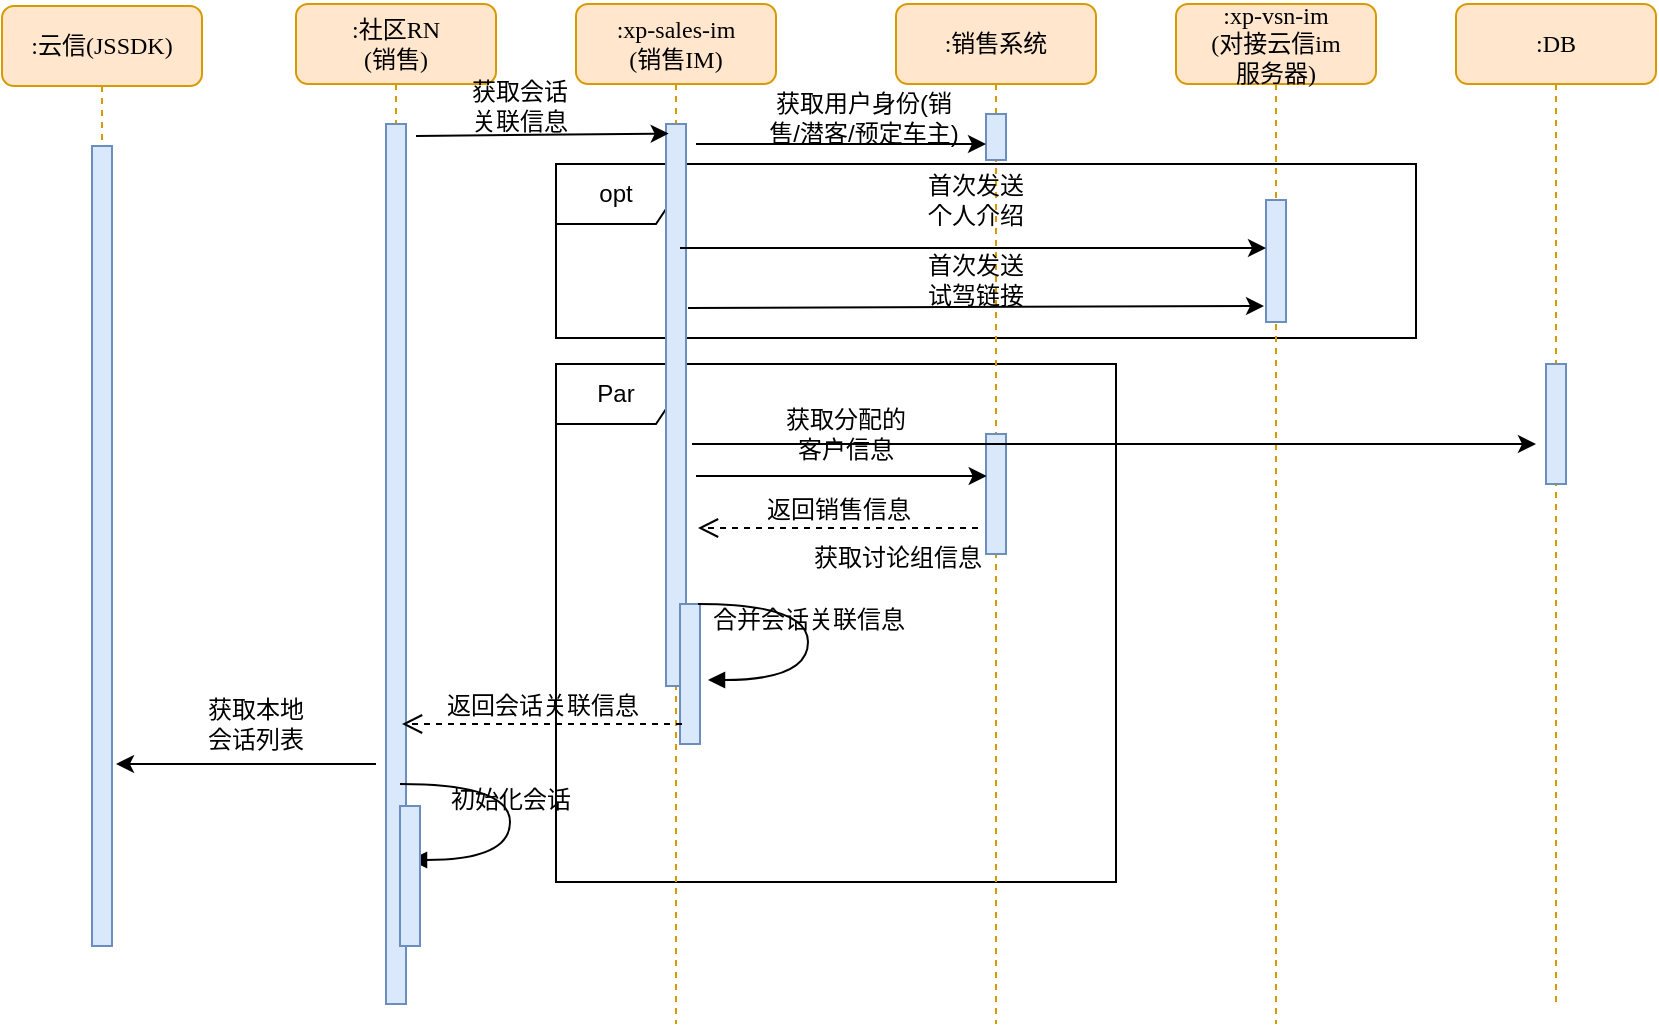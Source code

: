 <mxfile version="12.4.3" type="github" pages="1"><diagram name="Page-1" id="13e1069c-82ec-6db2-03f1-153e76fe0fe0"><mxGraphModel dx="1873" dy="378" grid="1" gridSize="10" guides="1" tooltips="1" connect="1" arrows="1" fold="1" page="1" pageScale="1" pageWidth="1100" pageHeight="850" background="#ffffff" math="0" shadow="0"><root><mxCell id="0"/><mxCell id="1" parent="0"/><mxCell id="SCf--bu4-dqeZi4qSqdn-31" value="opt" style="shape=umlFrame;whiteSpace=wrap;html=1;" parent="1" vertex="1"><mxGeometry x="230" y="160" width="430" height="87" as="geometry"/></mxCell><mxCell id="SCf--bu4-dqeZi4qSqdn-1" value="Par" style="shape=umlFrame;whiteSpace=wrap;html=1;" parent="1" vertex="1"><mxGeometry x="230" y="260" width="280" height="259" as="geometry"/></mxCell><mxCell id="7baba1c4bc27f4b0-2" value=":xp-sales-im&lt;br&gt;(销售IM)" style="shape=umlLifeline;perimeter=lifelinePerimeter;whiteSpace=wrap;html=1;container=1;collapsible=0;recursiveResize=0;outlineConnect=0;rounded=1;shadow=0;comic=0;labelBackgroundColor=none;strokeWidth=1;fontFamily=Verdana;fontSize=12;align=center;fillColor=#ffe6cc;strokeColor=#d79b00;" parent="1" vertex="1"><mxGeometry x="240" y="80" width="100" height="510" as="geometry"/></mxCell><mxCell id="SCf--bu4-dqeZi4qSqdn-6" value="" style="html=1;points=[];perimeter=orthogonalPerimeter;rounded=0;shadow=0;comic=0;labelBackgroundColor=none;strokeWidth=1;fontFamily=Verdana;fontSize=12;align=center;fillColor=#dae8fc;strokeColor=#6c8ebf;" parent="7baba1c4bc27f4b0-2" vertex="1"><mxGeometry x="45" y="60" width="10" height="281" as="geometry"/></mxCell><mxCell id="7baba1c4bc27f4b0-3" value=":销售系统" style="shape=umlLifeline;perimeter=lifelinePerimeter;whiteSpace=wrap;html=1;container=1;collapsible=0;recursiveResize=0;outlineConnect=0;rounded=1;shadow=0;comic=0;labelBackgroundColor=none;strokeWidth=1;fontFamily=Verdana;fontSize=12;align=center;fillColor=#ffe6cc;strokeColor=#d79b00;" parent="1" vertex="1"><mxGeometry x="400" y="80" width="100" height="510" as="geometry"/></mxCell><mxCell id="7baba1c4bc27f4b0-13" value="" style="html=1;points=[];perimeter=orthogonalPerimeter;rounded=0;shadow=0;comic=0;labelBackgroundColor=none;strokeWidth=1;fontFamily=Verdana;fontSize=12;align=center;fillColor=#dae8fc;strokeColor=#6c8ebf;" parent="7baba1c4bc27f4b0-3" vertex="1"><mxGeometry x="45" y="215" width="10" height="60" as="geometry"/></mxCell><mxCell id="SCf--bu4-dqeZi4qSqdn-33" value="" style="html=1;points=[];perimeter=orthogonalPerimeter;rounded=0;shadow=0;comic=0;labelBackgroundColor=none;strokeWidth=1;fontFamily=Verdana;fontSize=12;align=center;fillColor=#dae8fc;strokeColor=#6c8ebf;" parent="7baba1c4bc27f4b0-3" vertex="1"><mxGeometry x="45" y="55" width="10" height="23" as="geometry"/></mxCell><mxCell id="7baba1c4bc27f4b0-4" value=":xp-vsn-im&lt;br&gt;(对接云信im&lt;br&gt;服务器)" style="shape=umlLifeline;perimeter=lifelinePerimeter;whiteSpace=wrap;html=1;container=1;collapsible=0;recursiveResize=0;outlineConnect=0;rounded=1;shadow=0;comic=0;labelBackgroundColor=none;strokeWidth=1;fontFamily=Verdana;fontSize=12;align=center;fillColor=#ffe6cc;strokeColor=#d79b00;" parent="1" vertex="1"><mxGeometry x="540" y="80" width="100" height="510" as="geometry"/></mxCell><mxCell id="7baba1c4bc27f4b0-16" value="" style="html=1;points=[];perimeter=orthogonalPerimeter;rounded=0;shadow=0;comic=0;labelBackgroundColor=none;strokeWidth=1;fontFamily=Verdana;fontSize=12;align=center;fillColor=#dae8fc;strokeColor=#6c8ebf;" parent="7baba1c4bc27f4b0-4" vertex="1"><mxGeometry x="45" y="98" width="10" height="61" as="geometry"/></mxCell><mxCell id="7baba1c4bc27f4b0-5" value=":DB" style="shape=umlLifeline;perimeter=lifelinePerimeter;whiteSpace=wrap;html=1;container=1;collapsible=0;recursiveResize=0;outlineConnect=0;rounded=1;shadow=0;comic=0;labelBackgroundColor=none;strokeWidth=1;fontFamily=Verdana;fontSize=12;align=center;fillColor=#ffe6cc;strokeColor=#d79b00;" parent="1" vertex="1"><mxGeometry x="680" y="80" width="100" height="500" as="geometry"/></mxCell><mxCell id="7baba1c4bc27f4b0-8" value=":社区RN&lt;br&gt;(销售)" style="shape=umlLifeline;perimeter=lifelinePerimeter;whiteSpace=wrap;html=1;container=1;collapsible=0;recursiveResize=0;outlineConnect=0;rounded=1;shadow=0;comic=0;labelBackgroundColor=none;strokeWidth=1;fontFamily=Verdana;fontSize=12;align=center;fillColor=#ffe6cc;strokeColor=#d79b00;" parent="1" vertex="1"><mxGeometry x="100" y="80" width="100" height="500" as="geometry"/></mxCell><mxCell id="7baba1c4bc27f4b0-9" value="" style="html=1;points=[];perimeter=orthogonalPerimeter;rounded=0;shadow=0;comic=0;labelBackgroundColor=none;strokeWidth=1;fontFamily=Verdana;fontSize=12;align=center;fillColor=#dae8fc;strokeColor=#6c8ebf;" parent="7baba1c4bc27f4b0-8" vertex="1"><mxGeometry x="45" y="60" width="10" height="440" as="geometry"/></mxCell><mxCell id="7baba1c4bc27f4b0-19" value="" style="html=1;points=[];perimeter=orthogonalPerimeter;rounded=0;shadow=0;comic=0;labelBackgroundColor=none;strokeWidth=1;fontFamily=Verdana;fontSize=12;align=center;fillColor=#dae8fc;strokeColor=#6c8ebf;" parent="1" vertex="1"><mxGeometry x="725" y="260" width="10" height="60" as="geometry"/></mxCell><mxCell id="_tAtlndqi4DHkHifaJOw-4" value="返回销售信息" style="html=1;verticalAlign=bottom;endArrow=open;dashed=1;endSize=8;labelBackgroundColor=none;fontFamily=Verdana;fontSize=12;edgeStyle=elbowEdgeStyle;elbow=vertical;" parent="1" edge="1"><mxGeometry relative="1" as="geometry"><mxPoint x="301" y="342" as="targetPoint"/><Array as="points"><mxPoint x="379" y="342"/><mxPoint x="409" y="342"/></Array><mxPoint x="441" y="342" as="sourcePoint"/></mxGeometry></mxCell><mxCell id="ZvRYTC18ovLtI7Ebb16t-18" value="初始化会话" style="html=1;verticalAlign=bottom;endArrow=block;labelBackgroundColor=none;fontFamily=Verdana;fontSize=12;elbow=vertical;edgeStyle=orthogonalEdgeStyle;curved=1;entryX=1;entryY=0.286;entryPerimeter=0;exitX=1.038;exitY=0.345;exitPerimeter=0;" parent="1" edge="1"><mxGeometry relative="1" as="geometry"><mxPoint x="152" y="470" as="sourcePoint"/><mxPoint x="157" y="508" as="targetPoint"/><Array as="points"><mxPoint x="207" y="470"/><mxPoint x="207" y="508"/></Array></mxGeometry></mxCell><mxCell id="ZvRYTC18ovLtI7Ebb16t-20" value="" style="html=1;points=[];perimeter=orthogonalPerimeter;rounded=0;shadow=0;comic=0;labelBackgroundColor=none;strokeWidth=1;fontFamily=Verdana;fontSize=12;align=center;fillColor=#dae8fc;strokeColor=#6c8ebf;" parent="1" vertex="1"><mxGeometry x="152" y="481" width="10" height="70" as="geometry"/></mxCell><mxCell id="ZvRYTC18ovLtI7Ebb16t-30" value=":云信(JSSDK)" style="shape=umlLifeline;perimeter=lifelinePerimeter;whiteSpace=wrap;html=1;container=1;collapsible=0;recursiveResize=0;outlineConnect=0;rounded=1;shadow=0;comic=0;labelBackgroundColor=none;strokeWidth=1;fontFamily=Verdana;fontSize=12;align=center;fillColor=#ffe6cc;strokeColor=#d79b00;" parent="1" vertex="1"><mxGeometry x="-47" y="81" width="100" height="470" as="geometry"/></mxCell><mxCell id="ZvRYTC18ovLtI7Ebb16t-31" value="" style="html=1;points=[];perimeter=orthogonalPerimeter;rounded=0;shadow=0;comic=0;labelBackgroundColor=none;strokeWidth=1;fontFamily=Verdana;fontSize=12;align=center;fillColor=#dae8fc;strokeColor=#6c8ebf;" parent="ZvRYTC18ovLtI7Ebb16t-30" vertex="1"><mxGeometry x="45" y="70" width="10" height="400" as="geometry"/></mxCell><mxCell id="SCf--bu4-dqeZi4qSqdn-8" value="" style="endArrow=classic;html=1;entryX=0.133;entryY=0.45;entryDx=0;entryDy=0;entryPerimeter=0;" parent="1" edge="1"><mxGeometry width="50" height="50" relative="1" as="geometry"><mxPoint x="300" y="316" as="sourcePoint"/><mxPoint x="445.33" y="316" as="targetPoint"/></mxGeometry></mxCell><mxCell id="SCf--bu4-dqeZi4qSqdn-10" value="获取分配的客户信息" style="text;html=1;strokeColor=none;fillColor=none;align=center;verticalAlign=middle;whiteSpace=wrap;rounded=0;" parent="1" vertex="1"><mxGeometry x="340" y="285" width="70" height="20" as="geometry"/></mxCell><mxCell id="SCf--bu4-dqeZi4qSqdn-16" value="" style="html=1;points=[];perimeter=orthogonalPerimeter;rounded=0;shadow=0;comic=0;labelBackgroundColor=none;strokeWidth=1;fontFamily=Verdana;fontSize=12;align=center;fillColor=#dae8fc;strokeColor=#6c8ebf;" parent="1" vertex="1"><mxGeometry x="292" y="380" width="10" height="70" as="geometry"/></mxCell><mxCell id="SCf--bu4-dqeZi4qSqdn-17" value="合并会话关联信息" style="html=1;verticalAlign=bottom;endArrow=block;labelBackgroundColor=none;fontFamily=Verdana;fontSize=12;elbow=vertical;edgeStyle=orthogonalEdgeStyle;curved=1;entryX=1;entryY=0.286;entryPerimeter=0;exitX=1.038;exitY=0.345;exitPerimeter=0;" parent="1" edge="1"><mxGeometry relative="1" as="geometry"><mxPoint x="301" y="380" as="sourcePoint"/><mxPoint x="306" y="418" as="targetPoint"/><Array as="points"><mxPoint x="356" y="380"/><mxPoint x="356" y="418"/></Array></mxGeometry></mxCell><mxCell id="SCf--bu4-dqeZi4qSqdn-20" value="" style="endArrow=classic;html=1;" parent="1" edge="1"><mxGeometry width="50" height="50" relative="1" as="geometry"><mxPoint x="298" y="300" as="sourcePoint"/><mxPoint x="720" y="300" as="targetPoint"/></mxGeometry></mxCell><mxCell id="SCf--bu4-dqeZi4qSqdn-21" value="获取讨论组信息" style="text;html=1;strokeColor=none;fillColor=none;align=center;verticalAlign=middle;whiteSpace=wrap;rounded=0;" parent="1" vertex="1"><mxGeometry x="356" y="347" width="90" height="20" as="geometry"/></mxCell><mxCell id="SCf--bu4-dqeZi4qSqdn-22" value="返回会话关联信息" style="html=1;verticalAlign=bottom;endArrow=open;dashed=1;endSize=8;labelBackgroundColor=none;fontFamily=Verdana;fontSize=12;edgeStyle=elbowEdgeStyle;elbow=vertical;" parent="1" edge="1"><mxGeometry relative="1" as="geometry"><mxPoint x="153" y="440" as="targetPoint"/><Array as="points"><mxPoint x="231" y="440"/><mxPoint x="261" y="440"/></Array><mxPoint x="293" y="440" as="sourcePoint"/></mxGeometry></mxCell><mxCell id="SCf--bu4-dqeZi4qSqdn-23" value="获取会话&lt;br&gt;关联信息" style="text;html=1;strokeColor=none;fillColor=none;align=center;verticalAlign=middle;whiteSpace=wrap;rounded=0;" parent="1" vertex="1"><mxGeometry x="172" y="121" width="80" height="20" as="geometry"/></mxCell><mxCell id="SCf--bu4-dqeZi4qSqdn-24" value="" style="endArrow=classic;html=1;entryX=0.133;entryY=0.074;entryDx=0;entryDy=0;entryPerimeter=0;" parent="1" edge="1"><mxGeometry width="50" height="50" relative="1" as="geometry"><mxPoint x="160" y="146" as="sourcePoint"/><mxPoint x="286.33" y="144.794" as="targetPoint"/></mxGeometry></mxCell><mxCell id="SCf--bu4-dqeZi4qSqdn-25" value="" style="endArrow=classic;html=1;" parent="1" target="7baba1c4bc27f4b0-16" edge="1"><mxGeometry width="50" height="50" relative="1" as="geometry"><mxPoint x="292" y="202" as="sourcePoint"/><mxPoint x="580" y="201" as="targetPoint"/></mxGeometry></mxCell><mxCell id="SCf--bu4-dqeZi4qSqdn-26" value="首次发送&lt;br&gt;个人介绍" style="text;html=1;strokeColor=none;fillColor=none;align=center;verticalAlign=middle;whiteSpace=wrap;rounded=0;" parent="1" vertex="1"><mxGeometry x="400" y="168" width="80" height="20" as="geometry"/></mxCell><mxCell id="SCf--bu4-dqeZi4qSqdn-27" value="" style="endArrow=classic;html=1;" parent="1" edge="1"><mxGeometry width="50" height="50" relative="1" as="geometry"><mxPoint x="296" y="232" as="sourcePoint"/><mxPoint x="584" y="231" as="targetPoint"/></mxGeometry></mxCell><mxCell id="SCf--bu4-dqeZi4qSqdn-30" value="首次发送&lt;br&gt;试驾链接" style="text;html=1;strokeColor=none;fillColor=none;align=center;verticalAlign=middle;whiteSpace=wrap;rounded=0;" parent="1" vertex="1"><mxGeometry x="400" y="208" width="80" height="20" as="geometry"/></mxCell><mxCell id="SCf--bu4-dqeZi4qSqdn-32" value="" style="endArrow=classic;html=1;" parent="1" target="SCf--bu4-dqeZi4qSqdn-33" edge="1"><mxGeometry width="50" height="50" relative="1" as="geometry"><mxPoint x="300" y="150" as="sourcePoint"/><mxPoint x="440" y="150" as="targetPoint"/></mxGeometry></mxCell><mxCell id="SCf--bu4-dqeZi4qSqdn-34" value="获取用户身份(销售/潜客/预定车主)" style="text;html=1;strokeColor=none;fillColor=none;align=center;verticalAlign=middle;whiteSpace=wrap;rounded=0;" parent="1" vertex="1"><mxGeometry x="334" y="127" width="100" height="20" as="geometry"/></mxCell><mxCell id="SCf--bu4-dqeZi4qSqdn-35" value="" style="endArrow=classic;html=1;" parent="1" edge="1"><mxGeometry width="50" height="50" relative="1" as="geometry"><mxPoint x="140" y="460" as="sourcePoint"/><mxPoint x="10" y="460" as="targetPoint"/></mxGeometry></mxCell><mxCell id="SCf--bu4-dqeZi4qSqdn-36" value="获取本地会话列表" style="text;html=1;strokeColor=none;fillColor=none;align=center;verticalAlign=middle;whiteSpace=wrap;rounded=0;" parent="1" vertex="1"><mxGeometry x="50" y="430" width="60" height="20" as="geometry"/></mxCell></root></mxGraphModel></diagram></mxfile>